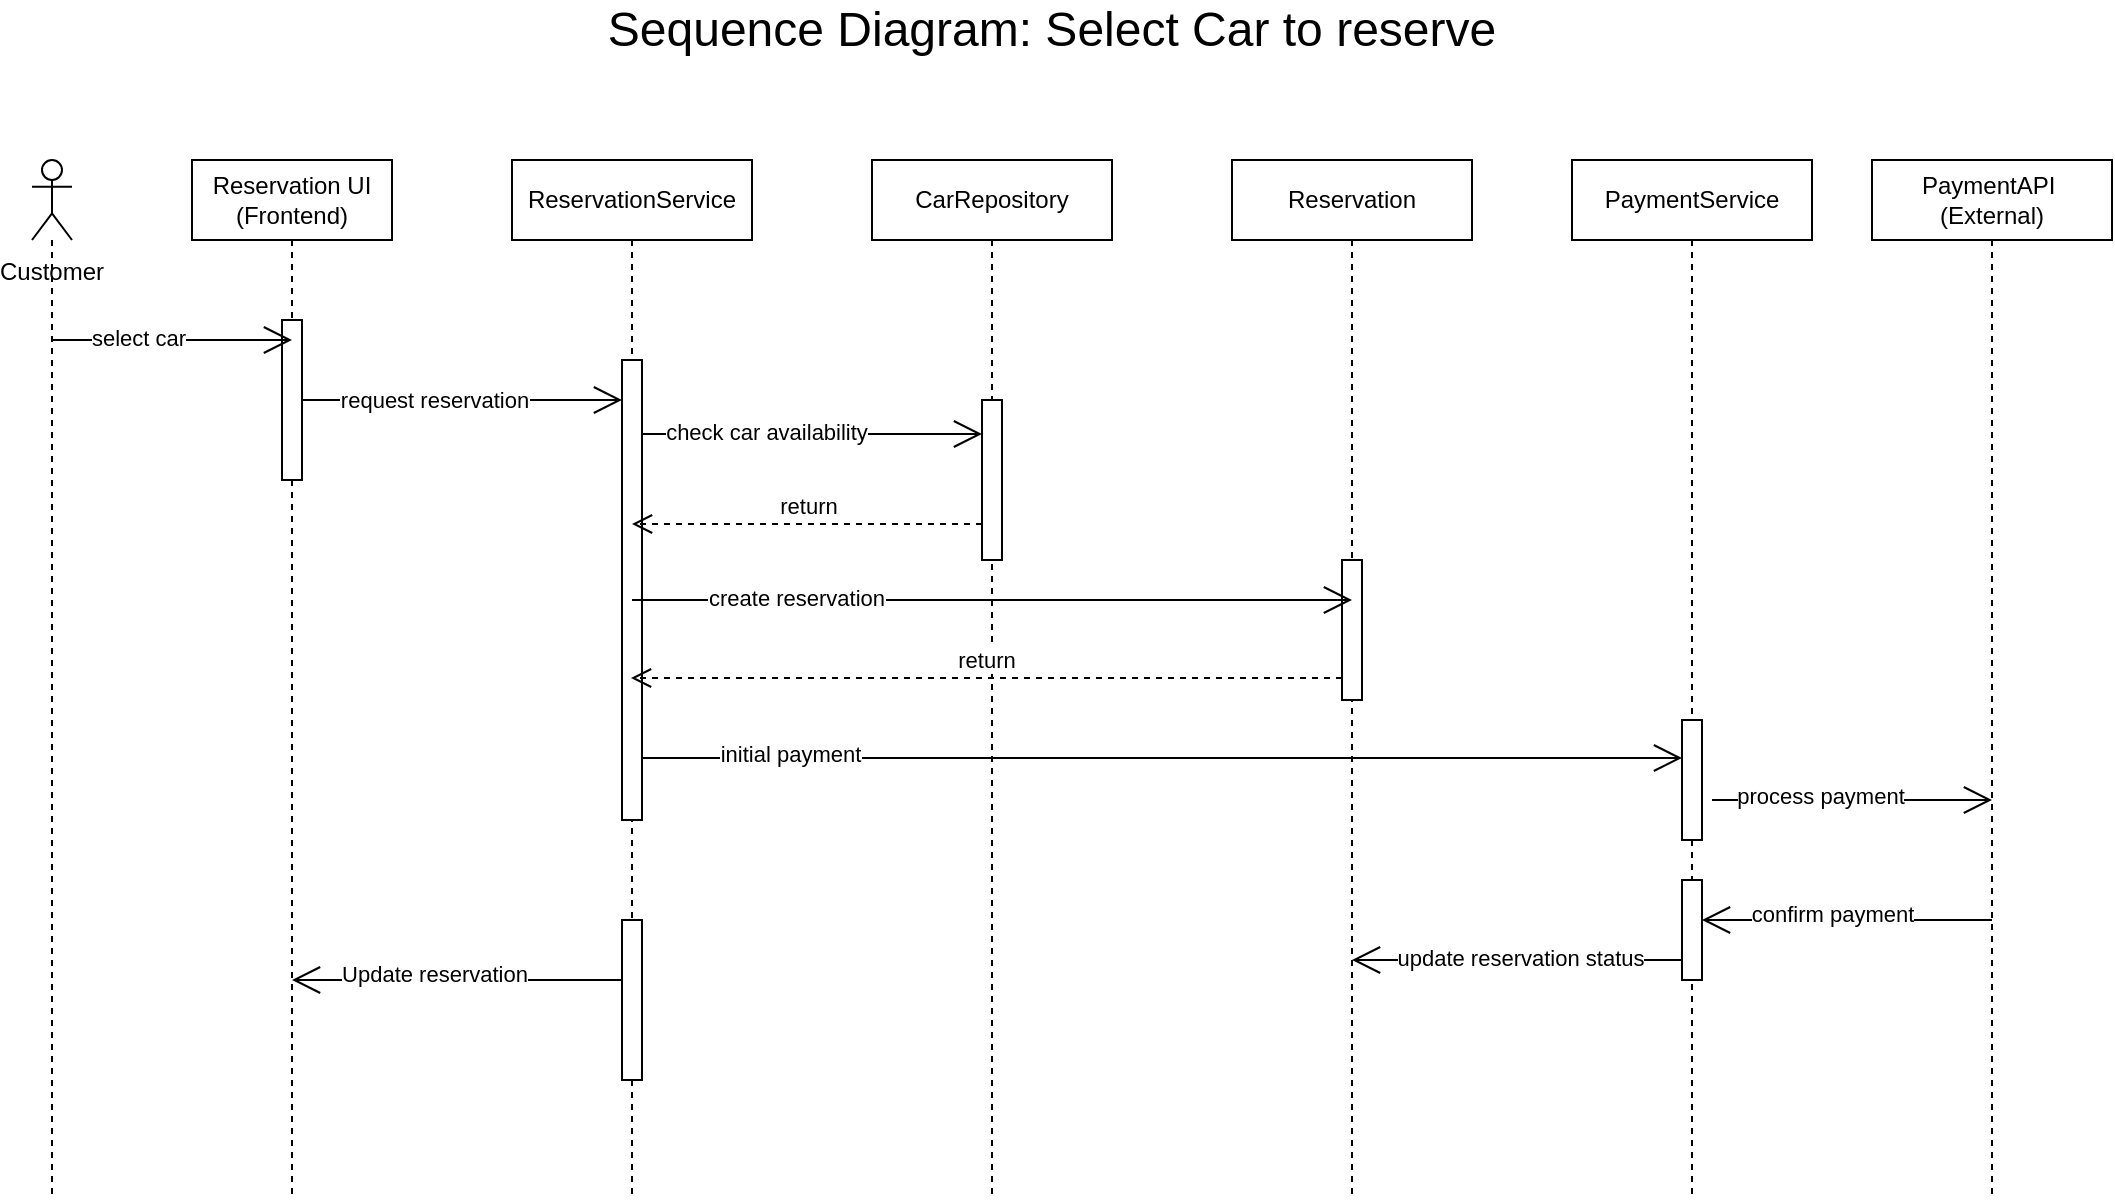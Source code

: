 <mxfile version="26.1.0">
  <diagram name="Page-1" id="_oPkuLZMvCNJyer4ET7P">
    <mxGraphModel dx="1290" dy="522" grid="1" gridSize="10" guides="1" tooltips="1" connect="1" arrows="1" fold="1" page="1" pageScale="1" pageWidth="1100" pageHeight="850" math="0" shadow="0">
      <root>
        <mxCell id="0" />
        <mxCell id="1" parent="0" />
        <mxCell id="TxC89kSDvtIA5IcEihC5-1" value="Sequence Diagram: Select Car to reserve" style="text;html=1;align=center;verticalAlign=middle;whiteSpace=wrap;rounded=0;fontSize=24;" vertex="1" parent="1">
          <mxGeometry x="140" y="40" width="820" height="30" as="geometry" />
        </mxCell>
        <mxCell id="TxC89kSDvtIA5IcEihC5-2" value="&lt;div&gt;&lt;br&gt;&lt;/div&gt;&lt;div&gt;&lt;br&gt;&lt;/div&gt;&lt;div&gt;&lt;br&gt;&lt;/div&gt;&lt;div&gt;&lt;br&gt;&lt;/div&gt;&lt;div&gt;&lt;br&gt;&lt;/div&gt;&lt;div&gt;Customer&lt;/div&gt;" style="shape=umlLifeline;perimeter=lifelinePerimeter;whiteSpace=wrap;html=1;container=1;dropTarget=0;collapsible=0;recursiveResize=0;outlineConnect=0;portConstraint=eastwest;newEdgeStyle={&quot;curved&quot;:0,&quot;rounded&quot;:0};participant=umlActor;" vertex="1" parent="1">
          <mxGeometry x="40" y="120" width="20" height="520" as="geometry" />
        </mxCell>
        <mxCell id="TxC89kSDvtIA5IcEihC5-3" value="Reservation UI&lt;div&gt;(Frontend)&lt;/div&gt;" style="shape=umlLifeline;perimeter=lifelinePerimeter;whiteSpace=wrap;html=1;container=1;dropTarget=0;collapsible=0;recursiveResize=0;outlineConnect=0;portConstraint=eastwest;newEdgeStyle={&quot;curved&quot;:0,&quot;rounded&quot;:0};" vertex="1" parent="1">
          <mxGeometry x="120" y="120" width="100" height="520" as="geometry" />
        </mxCell>
        <mxCell id="TxC89kSDvtIA5IcEihC5-11" value="" style="html=1;points=[[0,0,0,0,5],[0,1,0,0,-5],[1,0,0,0,5],[1,1,0,0,-5]];perimeter=orthogonalPerimeter;outlineConnect=0;targetShapes=umlLifeline;portConstraint=eastwest;newEdgeStyle={&quot;curved&quot;:0,&quot;rounded&quot;:0};" vertex="1" parent="TxC89kSDvtIA5IcEihC5-3">
          <mxGeometry x="45" y="80" width="10" height="80" as="geometry" />
        </mxCell>
        <mxCell id="TxC89kSDvtIA5IcEihC5-4" value="ReservationService" style="shape=umlLifeline;perimeter=lifelinePerimeter;whiteSpace=wrap;html=1;container=1;dropTarget=0;collapsible=0;recursiveResize=0;outlineConnect=0;portConstraint=eastwest;newEdgeStyle={&quot;curved&quot;:0,&quot;rounded&quot;:0};" vertex="1" parent="1">
          <mxGeometry x="280" y="120" width="120" height="520" as="geometry" />
        </mxCell>
        <mxCell id="TxC89kSDvtIA5IcEihC5-13" value="" style="html=1;points=[[0,0,0,0,5],[0,1,0,0,-5],[1,0,0,0,5],[1,1,0,0,-5]];perimeter=orthogonalPerimeter;outlineConnect=0;targetShapes=umlLifeline;portConstraint=eastwest;newEdgeStyle={&quot;curved&quot;:0,&quot;rounded&quot;:0};" vertex="1" parent="TxC89kSDvtIA5IcEihC5-4">
          <mxGeometry x="55" y="100" width="10" height="230" as="geometry" />
        </mxCell>
        <mxCell id="TxC89kSDvtIA5IcEihC5-34" value="" style="html=1;points=[[0,0,0,0,5],[0,1,0,0,-5],[1,0,0,0,5],[1,1,0,0,-5]];perimeter=orthogonalPerimeter;outlineConnect=0;targetShapes=umlLifeline;portConstraint=eastwest;newEdgeStyle={&quot;curved&quot;:0,&quot;rounded&quot;:0};" vertex="1" parent="TxC89kSDvtIA5IcEihC5-4">
          <mxGeometry x="55" y="380" width="10" height="80" as="geometry" />
        </mxCell>
        <mxCell id="TxC89kSDvtIA5IcEihC5-5" value="CarRepository" style="shape=umlLifeline;perimeter=lifelinePerimeter;whiteSpace=wrap;html=1;container=1;dropTarget=0;collapsible=0;recursiveResize=0;outlineConnect=0;portConstraint=eastwest;newEdgeStyle={&quot;curved&quot;:0,&quot;rounded&quot;:0};" vertex="1" parent="1">
          <mxGeometry x="460" y="120" width="120" height="520" as="geometry" />
        </mxCell>
        <mxCell id="TxC89kSDvtIA5IcEihC5-16" value="" style="html=1;points=[[0,0,0,0,5],[0,1,0,0,-5],[1,0,0,0,5],[1,1,0,0,-5]];perimeter=orthogonalPerimeter;outlineConnect=0;targetShapes=umlLifeline;portConstraint=eastwest;newEdgeStyle={&quot;curved&quot;:0,&quot;rounded&quot;:0};" vertex="1" parent="TxC89kSDvtIA5IcEihC5-5">
          <mxGeometry x="55" y="120" width="10" height="80" as="geometry" />
        </mxCell>
        <mxCell id="TxC89kSDvtIA5IcEihC5-6" value="Reservation" style="shape=umlLifeline;perimeter=lifelinePerimeter;whiteSpace=wrap;html=1;container=1;dropTarget=0;collapsible=0;recursiveResize=0;outlineConnect=0;portConstraint=eastwest;newEdgeStyle={&quot;curved&quot;:0,&quot;rounded&quot;:0};" vertex="1" parent="1">
          <mxGeometry x="640" y="120" width="120" height="520" as="geometry" />
        </mxCell>
        <mxCell id="TxC89kSDvtIA5IcEihC5-20" value="" style="html=1;points=[[0,0,0,0,5],[0,1,0,0,-5],[1,0,0,0,5],[1,1,0,0,-5]];perimeter=orthogonalPerimeter;outlineConnect=0;targetShapes=umlLifeline;portConstraint=eastwest;newEdgeStyle={&quot;curved&quot;:0,&quot;rounded&quot;:0};" vertex="1" parent="TxC89kSDvtIA5IcEihC5-6">
          <mxGeometry x="55" y="200" width="10" height="70" as="geometry" />
        </mxCell>
        <mxCell id="TxC89kSDvtIA5IcEihC5-7" value="PaymentService" style="shape=umlLifeline;perimeter=lifelinePerimeter;whiteSpace=wrap;html=1;container=1;dropTarget=0;collapsible=0;recursiveResize=0;outlineConnect=0;portConstraint=eastwest;newEdgeStyle={&quot;curved&quot;:0,&quot;rounded&quot;:0};" vertex="1" parent="1">
          <mxGeometry x="810" y="120" width="120" height="520" as="geometry" />
        </mxCell>
        <mxCell id="TxC89kSDvtIA5IcEihC5-24" value="" style="html=1;points=[[0,0,0,0,5],[0,1,0,0,-5],[1,0,0,0,5],[1,1,0,0,-5]];perimeter=orthogonalPerimeter;outlineConnect=0;targetShapes=umlLifeline;portConstraint=eastwest;newEdgeStyle={&quot;curved&quot;:0,&quot;rounded&quot;:0};" vertex="1" parent="TxC89kSDvtIA5IcEihC5-7">
          <mxGeometry x="55" y="280" width="10" height="60" as="geometry" />
        </mxCell>
        <mxCell id="TxC89kSDvtIA5IcEihC5-29" value="" style="html=1;points=[[0,0,0,0,5],[0,1,0,0,-5],[1,0,0,0,5],[1,1,0,0,-5]];perimeter=orthogonalPerimeter;outlineConnect=0;targetShapes=umlLifeline;portConstraint=eastwest;newEdgeStyle={&quot;curved&quot;:0,&quot;rounded&quot;:0};" vertex="1" parent="TxC89kSDvtIA5IcEihC5-7">
          <mxGeometry x="55" y="360" width="10" height="50" as="geometry" />
        </mxCell>
        <mxCell id="TxC89kSDvtIA5IcEihC5-8" value="PaymentAPI&amp;nbsp;&lt;div&gt;(External)&lt;/div&gt;" style="shape=umlLifeline;perimeter=lifelinePerimeter;whiteSpace=wrap;html=1;container=1;dropTarget=0;collapsible=0;recursiveResize=0;outlineConnect=0;portConstraint=eastwest;newEdgeStyle={&quot;curved&quot;:0,&quot;rounded&quot;:0};" vertex="1" parent="1">
          <mxGeometry x="960" y="120" width="120" height="520" as="geometry" />
        </mxCell>
        <mxCell id="TxC89kSDvtIA5IcEihC5-9" value="" style="endArrow=open;endFill=1;endSize=12;html=1;rounded=0;" edge="1" parent="1">
          <mxGeometry width="160" relative="1" as="geometry">
            <mxPoint x="50" y="210" as="sourcePoint" />
            <mxPoint x="170" y="210" as="targetPoint" />
          </mxGeometry>
        </mxCell>
        <mxCell id="TxC89kSDvtIA5IcEihC5-10" value="select car" style="edgeLabel;html=1;align=center;verticalAlign=middle;resizable=0;points=[];" vertex="1" connectable="0" parent="TxC89kSDvtIA5IcEihC5-9">
          <mxGeometry x="-0.44" y="-1" relative="1" as="geometry">
            <mxPoint x="9" y="-2" as="offset" />
          </mxGeometry>
        </mxCell>
        <mxCell id="TxC89kSDvtIA5IcEihC5-12" value="" style="endArrow=open;endFill=1;endSize=12;html=1;rounded=0;" edge="1" parent="1" source="TxC89kSDvtIA5IcEihC5-11" target="TxC89kSDvtIA5IcEihC5-13">
          <mxGeometry width="160" relative="1" as="geometry">
            <mxPoint x="180" y="240" as="sourcePoint" />
            <mxPoint x="330" y="240" as="targetPoint" />
          </mxGeometry>
        </mxCell>
        <mxCell id="TxC89kSDvtIA5IcEihC5-14" value="request reservation" style="edgeLabel;html=1;align=center;verticalAlign=middle;resizable=0;points=[];" vertex="1" connectable="0" parent="TxC89kSDvtIA5IcEihC5-12">
          <mxGeometry x="-0.507" relative="1" as="geometry">
            <mxPoint x="26" as="offset" />
          </mxGeometry>
        </mxCell>
        <mxCell id="TxC89kSDvtIA5IcEihC5-15" value="" style="endArrow=open;endFill=1;endSize=12;html=1;rounded=0;" edge="1" parent="1">
          <mxGeometry width="160" relative="1" as="geometry">
            <mxPoint x="345" y="257" as="sourcePoint" />
            <mxPoint x="515" y="257" as="targetPoint" />
          </mxGeometry>
        </mxCell>
        <mxCell id="TxC89kSDvtIA5IcEihC5-17" value="check car availability" style="edgeLabel;html=1;align=center;verticalAlign=middle;resizable=0;points=[];" vertex="1" connectable="0" parent="TxC89kSDvtIA5IcEihC5-15">
          <mxGeometry x="-0.583" y="1" relative="1" as="geometry">
            <mxPoint x="26" as="offset" />
          </mxGeometry>
        </mxCell>
        <mxCell id="TxC89kSDvtIA5IcEihC5-18" value="return" style="html=1;verticalAlign=bottom;endArrow=open;dashed=1;endSize=8;curved=0;rounded=0;" edge="1" parent="1">
          <mxGeometry relative="1" as="geometry">
            <mxPoint x="515" y="302" as="sourcePoint" />
            <mxPoint x="340" y="302" as="targetPoint" />
          </mxGeometry>
        </mxCell>
        <mxCell id="TxC89kSDvtIA5IcEihC5-19" value="" style="endArrow=open;endFill=1;endSize=12;html=1;rounded=0;" edge="1" parent="1" source="TxC89kSDvtIA5IcEihC5-4">
          <mxGeometry width="160" relative="1" as="geometry">
            <mxPoint x="360" y="350" as="sourcePoint" />
            <mxPoint x="700" y="340" as="targetPoint" />
          </mxGeometry>
        </mxCell>
        <mxCell id="TxC89kSDvtIA5IcEihC5-21" value="create reservation" style="edgeLabel;html=1;align=center;verticalAlign=middle;resizable=0;points=[];" vertex="1" connectable="0" parent="TxC89kSDvtIA5IcEihC5-19">
          <mxGeometry x="-0.547" y="-1" relative="1" as="geometry">
            <mxPoint y="-2" as="offset" />
          </mxGeometry>
        </mxCell>
        <mxCell id="TxC89kSDvtIA5IcEihC5-22" value="return" style="html=1;verticalAlign=bottom;endArrow=open;dashed=1;endSize=8;curved=0;rounded=0;" edge="1" parent="1">
          <mxGeometry relative="1" as="geometry">
            <mxPoint x="695" y="379" as="sourcePoint" />
            <mxPoint x="339.5" y="379" as="targetPoint" />
          </mxGeometry>
        </mxCell>
        <mxCell id="TxC89kSDvtIA5IcEihC5-23" value="" style="endArrow=open;endFill=1;endSize=12;html=1;rounded=0;" edge="1" parent="1">
          <mxGeometry width="160" relative="1" as="geometry">
            <mxPoint x="345" y="419" as="sourcePoint" />
            <mxPoint x="865" y="419" as="targetPoint" />
          </mxGeometry>
        </mxCell>
        <mxCell id="TxC89kSDvtIA5IcEihC5-25" value="initial payment" style="edgeLabel;html=1;align=center;verticalAlign=middle;resizable=0;points=[];" vertex="1" connectable="0" parent="TxC89kSDvtIA5IcEihC5-23">
          <mxGeometry x="-0.718" y="2" relative="1" as="geometry">
            <mxPoint as="offset" />
          </mxGeometry>
        </mxCell>
        <mxCell id="TxC89kSDvtIA5IcEihC5-26" value="" style="endArrow=open;endFill=1;endSize=12;html=1;rounded=0;" edge="1" parent="1">
          <mxGeometry width="160" relative="1" as="geometry">
            <mxPoint x="880" y="440" as="sourcePoint" />
            <mxPoint x="1020" y="440" as="targetPoint" />
          </mxGeometry>
        </mxCell>
        <mxCell id="TxC89kSDvtIA5IcEihC5-27" value="process payment" style="edgeLabel;html=1;align=center;verticalAlign=middle;resizable=0;points=[];" vertex="1" connectable="0" parent="TxC89kSDvtIA5IcEihC5-26">
          <mxGeometry x="-0.609" y="-1" relative="1" as="geometry">
            <mxPoint x="26" y="-3" as="offset" />
          </mxGeometry>
        </mxCell>
        <mxCell id="TxC89kSDvtIA5IcEihC5-28" value="" style="endArrow=open;endFill=1;endSize=12;html=1;rounded=0;" edge="1" parent="1" target="TxC89kSDvtIA5IcEihC5-29">
          <mxGeometry width="160" relative="1" as="geometry">
            <mxPoint x="1020" y="500" as="sourcePoint" />
            <mxPoint x="890" y="500" as="targetPoint" />
          </mxGeometry>
        </mxCell>
        <mxCell id="TxC89kSDvtIA5IcEihC5-30" value="confirm payment" style="edgeLabel;html=1;align=center;verticalAlign=middle;resizable=0;points=[];" vertex="1" connectable="0" parent="TxC89kSDvtIA5IcEihC5-28">
          <mxGeometry x="0.332" y="-4" relative="1" as="geometry">
            <mxPoint x="16" y="1" as="offset" />
          </mxGeometry>
        </mxCell>
        <mxCell id="TxC89kSDvtIA5IcEihC5-32" value="" style="endArrow=open;endFill=1;endSize=12;html=1;rounded=0;" edge="1" parent="1" target="TxC89kSDvtIA5IcEihC5-6">
          <mxGeometry width="160" relative="1" as="geometry">
            <mxPoint x="865" y="520" as="sourcePoint" />
            <mxPoint x="720" y="520" as="targetPoint" />
          </mxGeometry>
        </mxCell>
        <mxCell id="TxC89kSDvtIA5IcEihC5-33" value="update reservation status" style="edgeLabel;html=1;align=center;verticalAlign=middle;resizable=0;points=[];" vertex="1" connectable="0" parent="TxC89kSDvtIA5IcEihC5-32">
          <mxGeometry x="0.332" y="-4" relative="1" as="geometry">
            <mxPoint x="29" y="3" as="offset" />
          </mxGeometry>
        </mxCell>
        <mxCell id="TxC89kSDvtIA5IcEihC5-35" value="" style="endArrow=open;endFill=1;endSize=12;html=1;rounded=0;" edge="1" parent="1" target="TxC89kSDvtIA5IcEihC5-3">
          <mxGeometry width="160" relative="1" as="geometry">
            <mxPoint x="335" y="530" as="sourcePoint" />
            <mxPoint x="190" y="530" as="targetPoint" />
          </mxGeometry>
        </mxCell>
        <mxCell id="TxC89kSDvtIA5IcEihC5-36" value="Update reservation" style="edgeLabel;html=1;align=center;verticalAlign=middle;resizable=0;points=[];" vertex="1" connectable="0" parent="TxC89kSDvtIA5IcEihC5-35">
          <mxGeometry x="0.332" y="-4" relative="1" as="geometry">
            <mxPoint x="16" y="1" as="offset" />
          </mxGeometry>
        </mxCell>
      </root>
    </mxGraphModel>
  </diagram>
</mxfile>

